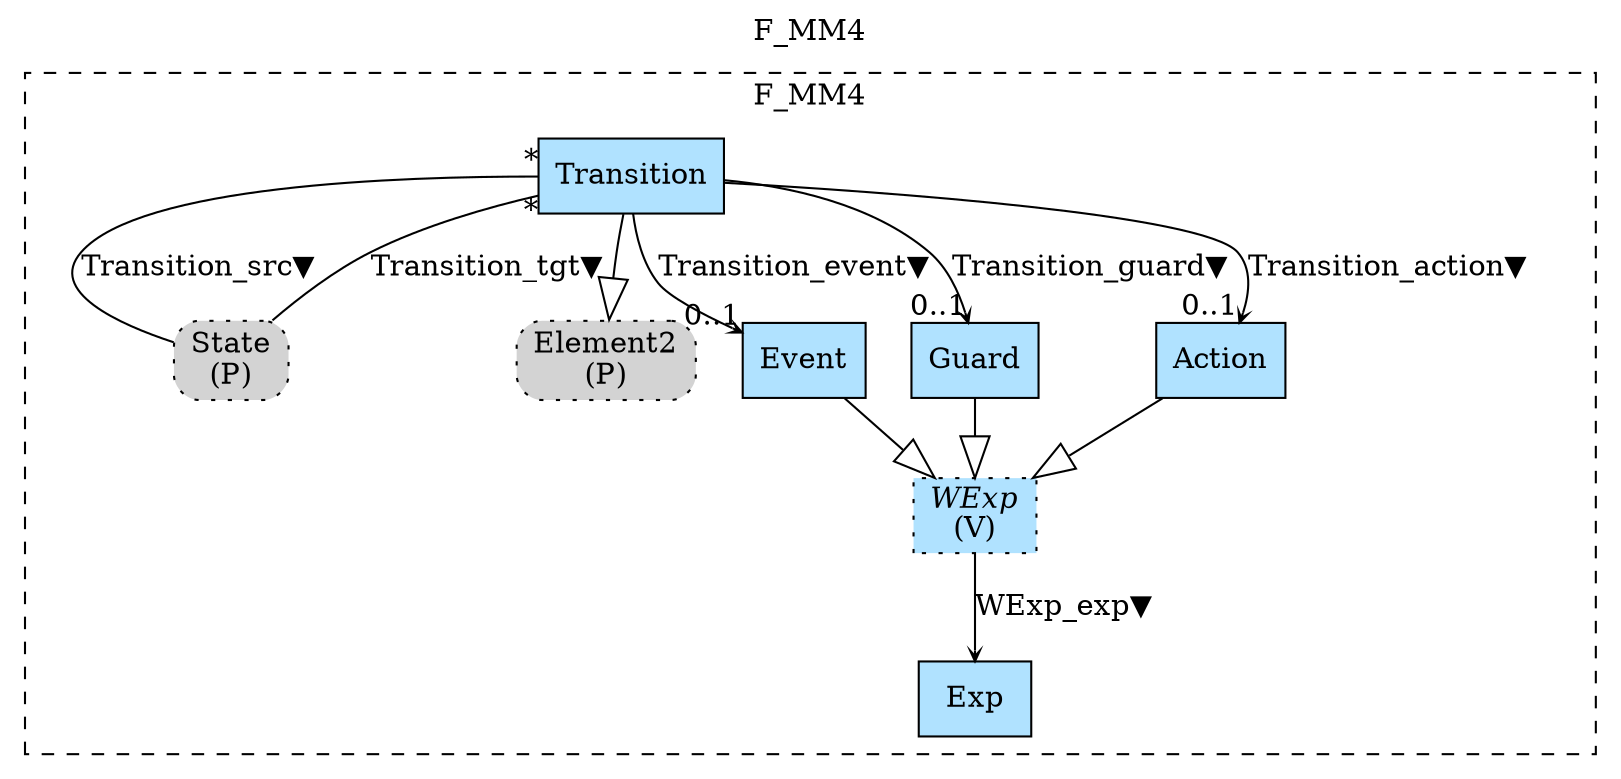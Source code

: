 digraph {graph[label=F_MM4,labelloc=tl,labelfontsize=12];
subgraph cluster_F_MM4{style=dashed;label=F_MM4;
"PState"[shape=box,fillcolor=lightgray,style ="rounded,filled,dotted",label=<State<br/>(P)>];
"Transition"[shape=record,fillcolor=lightskyblue1,style = filled,label="Transition"];
"PElement2"[shape=box,fillcolor=lightgray,style ="rounded,filled,dotted",label=<Element2<br/>(P)>];
"Exp"[shape=record,fillcolor=lightskyblue1,style = filled,label="Exp"];
"Event"[shape=record,fillcolor=lightskyblue1,style = filled,label="Event"];
"Guard"[shape=record,fillcolor=lightskyblue1,style = filled,label="Guard"];
"Action"[shape=record,fillcolor=lightskyblue1,style = filled,label="Action"];
"WExp"[shape=record,fillcolor=lightskyblue1,style ="filled,dotted",label=<{<I>WExp</I><br/>(V)}>];

"Transition"->"PState"[label="Transition_src▼",dir=none,taillabel="*",headlabel=""];
"Transition"->"PState"[label="Transition_tgt▼",dir=none,taillabel="*",headlabel=""];
"Transition"->"Event"[label="Transition_event▼",arrowhead=vee,headlabel="0..1",arrowsize=.5];
"Transition"->"Guard"[label="Transition_guard▼",arrowhead=vee,headlabel="0..1",arrowsize=.5];
"Transition"->"Action"[label="Transition_action▼",arrowhead=vee,headlabel="0..1",arrowsize=.5];
"Transition"->"PElement2"[arrowhead=onormal,arrowsize=2.0];
"WExp"->"Exp"[label="WExp_exp▼",arrowhead=vee,headlabel="",arrowsize=.5];
"Event"->"WExp"[arrowhead=onormal,arrowsize=2.0];
"Guard"->"WExp"[arrowhead=onormal,arrowsize=2.0];
"Action"->"WExp"[arrowhead=onormal,arrowsize=2.0];

}


}